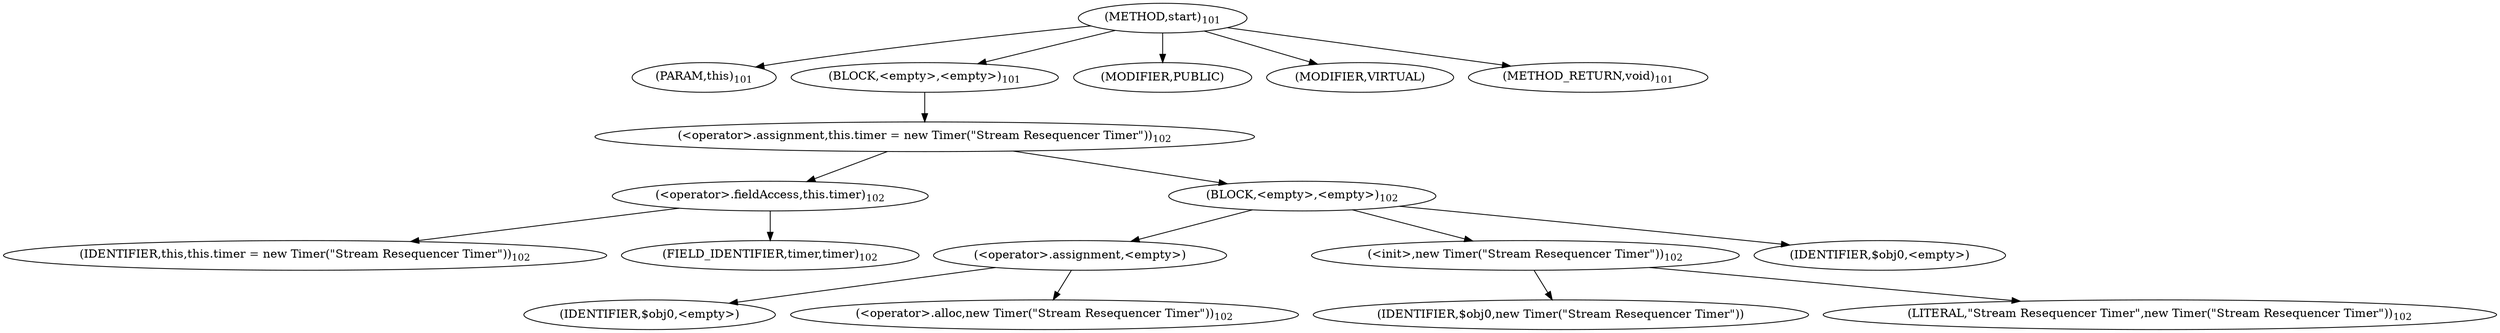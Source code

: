 digraph "start" {  
"76" [label = <(METHOD,start)<SUB>101</SUB>> ]
"77" [label = <(PARAM,this)<SUB>101</SUB>> ]
"78" [label = <(BLOCK,&lt;empty&gt;,&lt;empty&gt;)<SUB>101</SUB>> ]
"79" [label = <(&lt;operator&gt;.assignment,this.timer = new Timer(&quot;Stream Resequencer Timer&quot;))<SUB>102</SUB>> ]
"80" [label = <(&lt;operator&gt;.fieldAccess,this.timer)<SUB>102</SUB>> ]
"81" [label = <(IDENTIFIER,this,this.timer = new Timer(&quot;Stream Resequencer Timer&quot;))<SUB>102</SUB>> ]
"82" [label = <(FIELD_IDENTIFIER,timer,timer)<SUB>102</SUB>> ]
"83" [label = <(BLOCK,&lt;empty&gt;,&lt;empty&gt;)<SUB>102</SUB>> ]
"84" [label = <(&lt;operator&gt;.assignment,&lt;empty&gt;)> ]
"85" [label = <(IDENTIFIER,$obj0,&lt;empty&gt;)> ]
"86" [label = <(&lt;operator&gt;.alloc,new Timer(&quot;Stream Resequencer Timer&quot;))<SUB>102</SUB>> ]
"87" [label = <(&lt;init&gt;,new Timer(&quot;Stream Resequencer Timer&quot;))<SUB>102</SUB>> ]
"88" [label = <(IDENTIFIER,$obj0,new Timer(&quot;Stream Resequencer Timer&quot;))> ]
"89" [label = <(LITERAL,&quot;Stream Resequencer Timer&quot;,new Timer(&quot;Stream Resequencer Timer&quot;))<SUB>102</SUB>> ]
"90" [label = <(IDENTIFIER,$obj0,&lt;empty&gt;)> ]
"91" [label = <(MODIFIER,PUBLIC)> ]
"92" [label = <(MODIFIER,VIRTUAL)> ]
"93" [label = <(METHOD_RETURN,void)<SUB>101</SUB>> ]
  "76" -> "77" 
  "76" -> "78" 
  "76" -> "91" 
  "76" -> "92" 
  "76" -> "93" 
  "78" -> "79" 
  "79" -> "80" 
  "79" -> "83" 
  "80" -> "81" 
  "80" -> "82" 
  "83" -> "84" 
  "83" -> "87" 
  "83" -> "90" 
  "84" -> "85" 
  "84" -> "86" 
  "87" -> "88" 
  "87" -> "89" 
}
